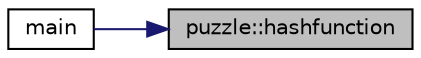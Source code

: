 digraph "puzzle::hashfunction"
{
 // LATEX_PDF_SIZE
  edge [fontname="Helvetica",fontsize="10",labelfontname="Helvetica",labelfontsize="10"];
  node [fontname="Helvetica",fontsize="10",shape=record];
  rankdir="RL";
  Node1 [label="puzzle::hashfunction",height=0.2,width=0.4,color="black", fillcolor="grey75", style="filled", fontcolor="black",tooltip="This method will compute the key for a given puzzle."];
  Node1 -> Node2 [dir="back",color="midnightblue",fontsize="10",style="solid",fontname="Helvetica"];
  Node2 [label="main",height=0.2,width=0.4,color="black", fillcolor="white", style="filled",URL="$solve_puzzle_8cpp.html#ae66f6b31b5ad750f1fe042a706a4e3d4",tooltip=" "];
}
